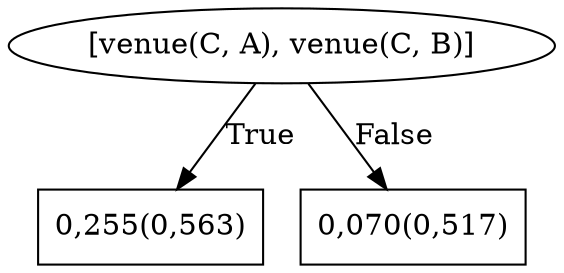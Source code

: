 digraph G{ 
1[label = "[venue(C, A), venue(C, B)]"];
1 -> 2[label="True"];
1 -> 3[label="False"];
2[shape = box,label = "0,255(0,563)"];
3[shape = box,label = "0,070(0,517)"];
}
